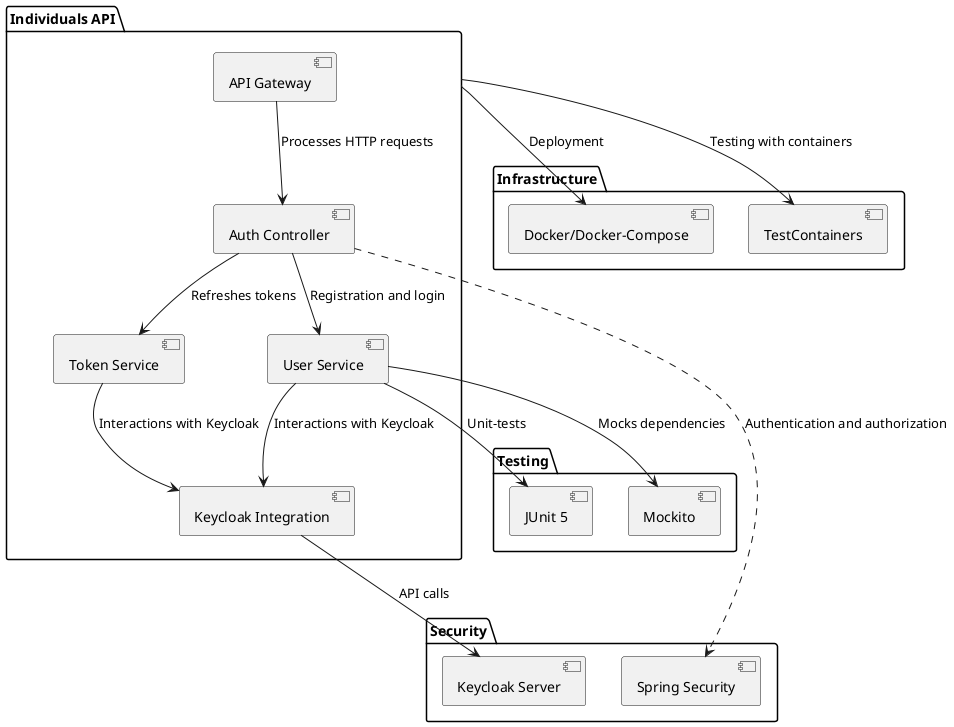 @startuml
package "Individuals API" {
    [API Gateway]
    [Auth Controller]
    [User Service]
    [Token Service]
    [Keycloak Integration]
}
package "Security" {
    [Spring Security]
    [Keycloak Server]
}
package "Infrastructure" {
    [Docker/Docker-Compose]
    [TestContainers]
}
package "Testing" {
    [JUnit 5]
    [Mockito]
}

[API Gateway] --> [Auth Controller] : Processes HTTP requests
[Auth Controller] --> [User Service] : Registration and login
[Auth Controller] --> [Token Service] : Refreshes tokens
[User Service] --> [Keycloak Integration] : Interactions with Keycloak
[Token Service] --> [Keycloak Integration] : Interactions with Keycloak
[Keycloak Integration] --> [Keycloak Server] : API calls

[Auth Controller] ..> [Spring Security] : Authentication and authorization

[Individuals API] --> [Docker/Docker-Compose] : Deployment
[Individuals API] --> [TestContainers] : Testing with containers
[User Service] --> [JUnit 5] : Unit-tests
[User Service] --> [Mockito] : Mocks dependencies
@enduml